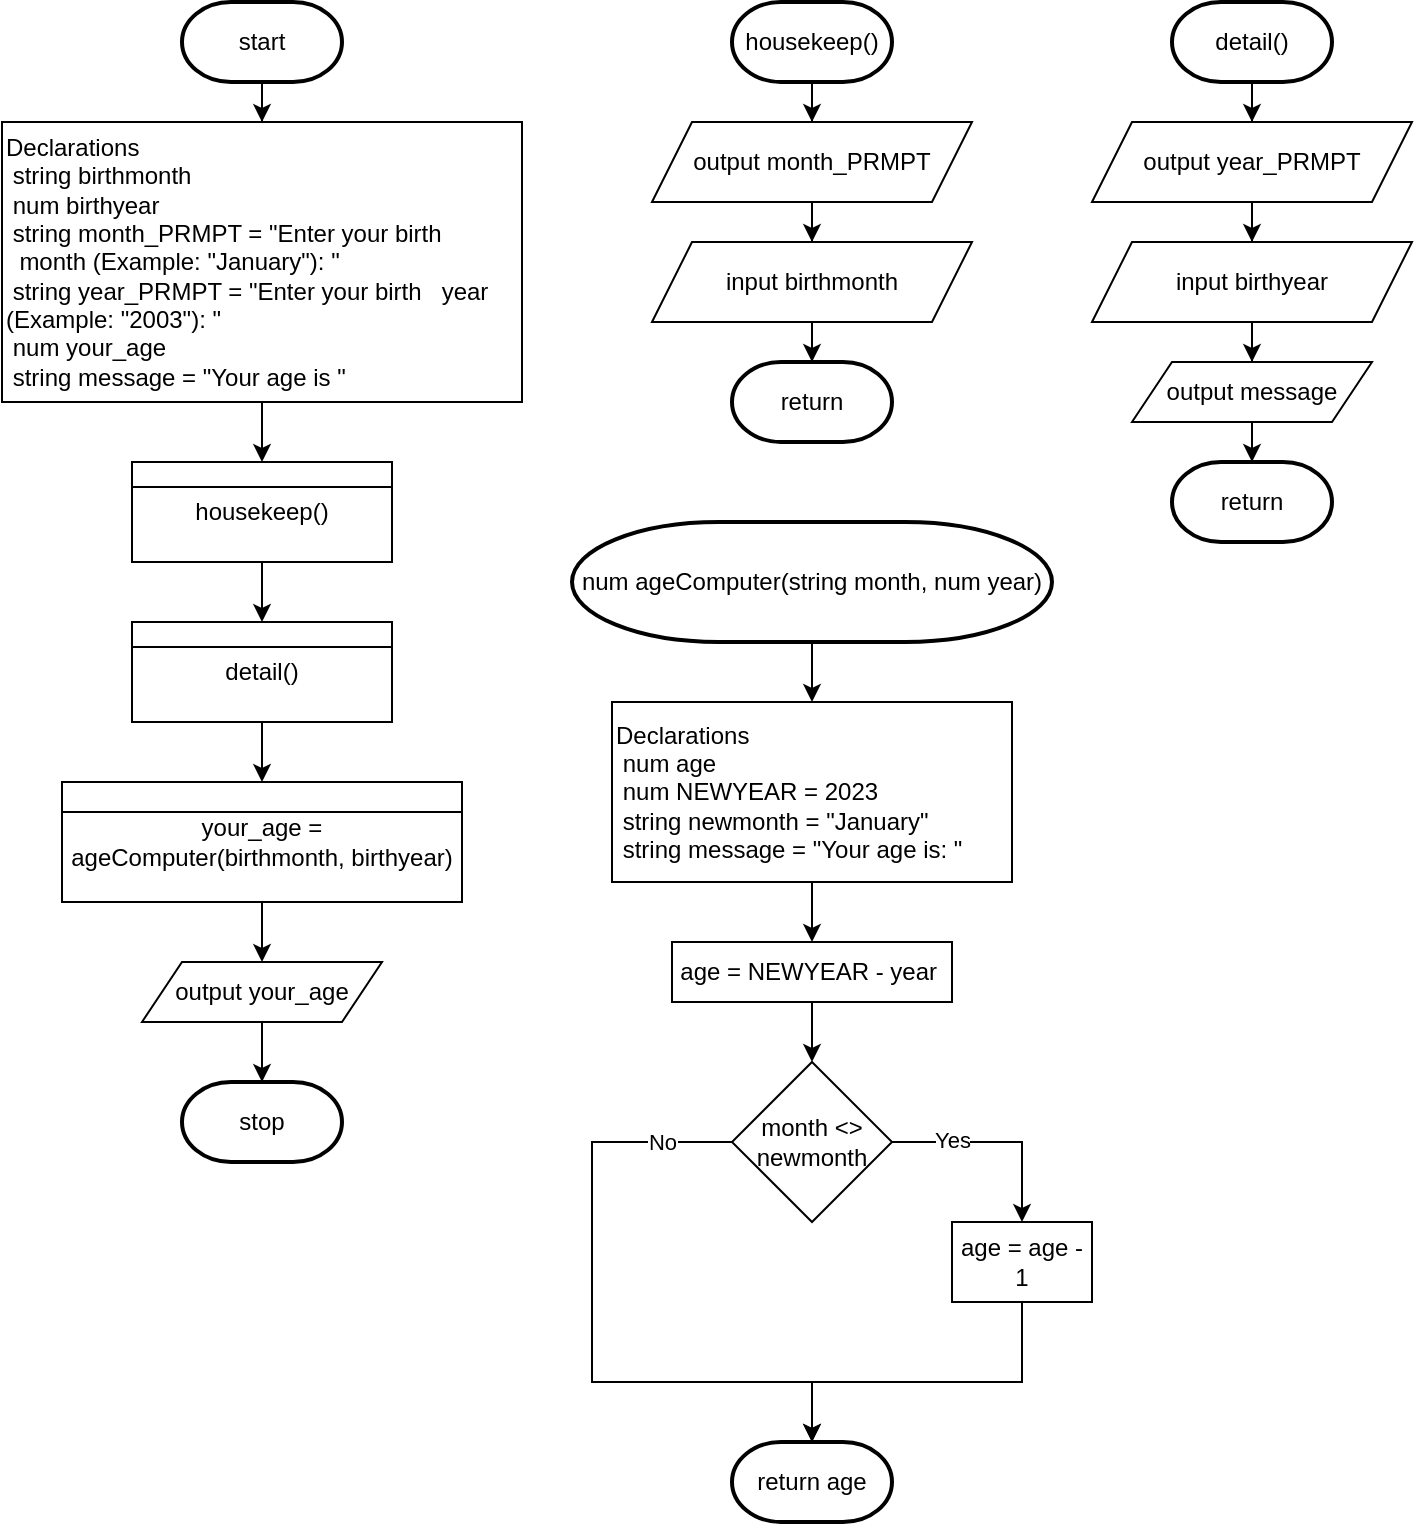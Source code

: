 <mxfile version="20.8.3" type="github">
  <diagram id="bqv9jCOaasBLHF7bT0kU" name="Page-1">
    <mxGraphModel dx="842" dy="439" grid="1" gridSize="10" guides="1" tooltips="1" connect="1" arrows="1" fold="1" page="1" pageScale="1" pageWidth="850" pageHeight="1100" math="0" shadow="0">
      <root>
        <mxCell id="0" />
        <mxCell id="1" parent="0" />
        <mxCell id="BO-Bg9upHGbrOsPfVagr-37" style="edgeStyle=orthogonalEdgeStyle;rounded=0;orthogonalLoop=1;jettySize=auto;html=1;entryX=0.5;entryY=0;entryDx=0;entryDy=0;" edge="1" parent="1" source="jwiF_gWuEXSg3bmq00h_-1" target="jwiF_gWuEXSg3bmq00h_-2">
          <mxGeometry relative="1" as="geometry" />
        </mxCell>
        <mxCell id="jwiF_gWuEXSg3bmq00h_-1" value="start" style="strokeWidth=2;html=1;shape=mxgraph.flowchart.terminator;whiteSpace=wrap;" parent="1" vertex="1">
          <mxGeometry x="135" y="40" width="80" height="40" as="geometry" />
        </mxCell>
        <mxCell id="BO-Bg9upHGbrOsPfVagr-38" style="edgeStyle=orthogonalEdgeStyle;rounded=0;orthogonalLoop=1;jettySize=auto;html=1;entryX=0.5;entryY=0;entryDx=0;entryDy=0;" edge="1" parent="1" source="jwiF_gWuEXSg3bmq00h_-2" target="BO-Bg9upHGbrOsPfVagr-1">
          <mxGeometry relative="1" as="geometry" />
        </mxCell>
        <mxCell id="jwiF_gWuEXSg3bmq00h_-2" value="Declarations&lt;br&gt;&lt;span style=&quot;white-space: pre;&quot;&gt;	&lt;/span&gt;string birthmonth&lt;br&gt;&lt;span style=&quot;white-space: pre;&quot;&gt;	&lt;/span&gt;num birthyear&lt;br&gt;&lt;span style=&quot;white-space: pre;&quot;&gt;	&lt;/span&gt;string month_PRMPT = &quot;Enter your birth &lt;span style=&quot;white-space: pre;&quot;&gt;	&lt;/span&gt;&lt;span style=&quot;white-space: pre;&quot;&gt;	&lt;/span&gt;month (Example: &quot;January&quot;): &quot;&lt;br&gt;&lt;span style=&quot;white-space: pre;&quot;&gt;	&lt;/span&gt;string year_PRMPT = &quot;Enter your birth &lt;span style=&quot;white-space: pre;&quot;&gt;	&lt;/span&gt;&lt;span style=&quot;white-space: pre;&quot;&gt;	&lt;/span&gt;year (Example: &quot;2003&quot;): &quot;&lt;br&gt;&lt;span style=&quot;white-space: pre;&quot;&gt;	&lt;/span&gt;num your_age&lt;br&gt;&lt;span style=&quot;white-space: pre;&quot;&gt;	&lt;/span&gt;string message = &quot;Your age is &quot;" style="rounded=0;whiteSpace=wrap;html=1;align=left;" parent="1" vertex="1">
          <mxGeometry x="45" y="100" width="260" height="140" as="geometry" />
        </mxCell>
        <mxCell id="BO-Bg9upHGbrOsPfVagr-4" value="" style="group" vertex="1" connectable="0" parent="1">
          <mxGeometry x="110" y="270" width="130" height="50" as="geometry" />
        </mxCell>
        <mxCell id="BO-Bg9upHGbrOsPfVagr-1" value="housekeep()" style="rounded=0;whiteSpace=wrap;html=1;" vertex="1" parent="BO-Bg9upHGbrOsPfVagr-4">
          <mxGeometry width="130" height="50" as="geometry" />
        </mxCell>
        <mxCell id="BO-Bg9upHGbrOsPfVagr-2" value="" style="endArrow=none;html=1;rounded=0;" edge="1" parent="BO-Bg9upHGbrOsPfVagr-4">
          <mxGeometry width="50" height="50" relative="1" as="geometry">
            <mxPoint y="12.502" as="sourcePoint" />
            <mxPoint x="130" y="12.502" as="targetPoint" />
          </mxGeometry>
        </mxCell>
        <mxCell id="BO-Bg9upHGbrOsPfVagr-43" style="edgeStyle=orthogonalEdgeStyle;rounded=0;orthogonalLoop=1;jettySize=auto;html=1;entryX=0.5;entryY=0;entryDx=0;entryDy=0;" edge="1" parent="1" source="BO-Bg9upHGbrOsPfVagr-5" target="BO-Bg9upHGbrOsPfVagr-6">
          <mxGeometry relative="1" as="geometry" />
        </mxCell>
        <mxCell id="BO-Bg9upHGbrOsPfVagr-5" value="housekeep()" style="strokeWidth=2;html=1;shape=mxgraph.flowchart.terminator;whiteSpace=wrap;" vertex="1" parent="1">
          <mxGeometry x="410" y="40" width="80" height="40" as="geometry" />
        </mxCell>
        <mxCell id="BO-Bg9upHGbrOsPfVagr-44" style="edgeStyle=orthogonalEdgeStyle;rounded=0;orthogonalLoop=1;jettySize=auto;html=1;entryX=0.5;entryY=0;entryDx=0;entryDy=0;" edge="1" parent="1" source="BO-Bg9upHGbrOsPfVagr-6" target="BO-Bg9upHGbrOsPfVagr-7">
          <mxGeometry relative="1" as="geometry" />
        </mxCell>
        <mxCell id="BO-Bg9upHGbrOsPfVagr-6" value="output month_PRMPT" style="shape=parallelogram;perimeter=parallelogramPerimeter;whiteSpace=wrap;html=1;fixedSize=1;" vertex="1" parent="1">
          <mxGeometry x="370" y="100" width="160" height="40" as="geometry" />
        </mxCell>
        <mxCell id="BO-Bg9upHGbrOsPfVagr-45" style="edgeStyle=orthogonalEdgeStyle;rounded=0;orthogonalLoop=1;jettySize=auto;html=1;entryX=0.5;entryY=0;entryDx=0;entryDy=0;entryPerimeter=0;" edge="1" parent="1" source="BO-Bg9upHGbrOsPfVagr-7" target="BO-Bg9upHGbrOsPfVagr-10">
          <mxGeometry relative="1" as="geometry" />
        </mxCell>
        <mxCell id="BO-Bg9upHGbrOsPfVagr-7" value="input birthmonth" style="shape=parallelogram;perimeter=parallelogramPerimeter;whiteSpace=wrap;html=1;fixedSize=1;" vertex="1" parent="1">
          <mxGeometry x="370" y="160" width="160" height="40" as="geometry" />
        </mxCell>
        <mxCell id="BO-Bg9upHGbrOsPfVagr-48" style="edgeStyle=orthogonalEdgeStyle;rounded=0;orthogonalLoop=1;jettySize=auto;html=1;entryX=0.5;entryY=0;entryDx=0;entryDy=0;" edge="1" parent="1" source="BO-Bg9upHGbrOsPfVagr-8" target="BO-Bg9upHGbrOsPfVagr-9">
          <mxGeometry relative="1" as="geometry" />
        </mxCell>
        <mxCell id="BO-Bg9upHGbrOsPfVagr-8" value="output year_PRMPT" style="shape=parallelogram;perimeter=parallelogramPerimeter;whiteSpace=wrap;html=1;fixedSize=1;" vertex="1" parent="1">
          <mxGeometry x="590" y="100" width="160" height="40" as="geometry" />
        </mxCell>
        <mxCell id="BO-Bg9upHGbrOsPfVagr-63" style="edgeStyle=orthogonalEdgeStyle;rounded=0;orthogonalLoop=1;jettySize=auto;html=1;entryX=0.5;entryY=0;entryDx=0;entryDy=0;" edge="1" parent="1" source="BO-Bg9upHGbrOsPfVagr-9" target="BO-Bg9upHGbrOsPfVagr-33">
          <mxGeometry relative="1" as="geometry" />
        </mxCell>
        <mxCell id="BO-Bg9upHGbrOsPfVagr-9" value="input birthyear" style="shape=parallelogram;perimeter=parallelogramPerimeter;whiteSpace=wrap;html=1;fixedSize=1;" vertex="1" parent="1">
          <mxGeometry x="590" y="160" width="160" height="40" as="geometry" />
        </mxCell>
        <mxCell id="BO-Bg9upHGbrOsPfVagr-10" value="return" style="strokeWidth=2;html=1;shape=mxgraph.flowchart.terminator;whiteSpace=wrap;" vertex="1" parent="1">
          <mxGeometry x="410" y="220" width="80" height="40" as="geometry" />
        </mxCell>
        <mxCell id="BO-Bg9upHGbrOsPfVagr-11" value="" style="group" vertex="1" connectable="0" parent="1">
          <mxGeometry x="110" y="350" width="130" height="50" as="geometry" />
        </mxCell>
        <mxCell id="BO-Bg9upHGbrOsPfVagr-12" value="detail()" style="rounded=0;whiteSpace=wrap;html=1;" vertex="1" parent="BO-Bg9upHGbrOsPfVagr-11">
          <mxGeometry width="130" height="50" as="geometry" />
        </mxCell>
        <mxCell id="BO-Bg9upHGbrOsPfVagr-13" value="" style="endArrow=none;html=1;rounded=0;" edge="1" parent="BO-Bg9upHGbrOsPfVagr-11">
          <mxGeometry width="50" height="50" relative="1" as="geometry">
            <mxPoint y="12.502" as="sourcePoint" />
            <mxPoint x="130" y="12.502" as="targetPoint" />
          </mxGeometry>
        </mxCell>
        <mxCell id="BO-Bg9upHGbrOsPfVagr-46" style="edgeStyle=orthogonalEdgeStyle;rounded=0;orthogonalLoop=1;jettySize=auto;html=1;entryX=0.5;entryY=0;entryDx=0;entryDy=0;" edge="1" parent="1" source="BO-Bg9upHGbrOsPfVagr-14" target="BO-Bg9upHGbrOsPfVagr-8">
          <mxGeometry relative="1" as="geometry" />
        </mxCell>
        <mxCell id="BO-Bg9upHGbrOsPfVagr-14" value="detail()" style="strokeWidth=2;html=1;shape=mxgraph.flowchart.terminator;whiteSpace=wrap;" vertex="1" parent="1">
          <mxGeometry x="630" y="40" width="80" height="40" as="geometry" />
        </mxCell>
        <mxCell id="BO-Bg9upHGbrOsPfVagr-22" value="" style="group" vertex="1" connectable="0" parent="1">
          <mxGeometry x="75" y="430" width="200" height="60" as="geometry" />
        </mxCell>
        <mxCell id="BO-Bg9upHGbrOsPfVagr-23" value="your_age = ageComputer(birthmonth, birthyear)" style="rounded=0;whiteSpace=wrap;html=1;" vertex="1" parent="BO-Bg9upHGbrOsPfVagr-22">
          <mxGeometry width="200" height="60" as="geometry" />
        </mxCell>
        <mxCell id="BO-Bg9upHGbrOsPfVagr-24" value="" style="endArrow=none;html=1;rounded=0;" edge="1" parent="BO-Bg9upHGbrOsPfVagr-22">
          <mxGeometry width="50" height="50" relative="1" as="geometry">
            <mxPoint y="15.002" as="sourcePoint" />
            <mxPoint x="200" y="15.002" as="targetPoint" />
          </mxGeometry>
        </mxCell>
        <mxCell id="BO-Bg9upHGbrOsPfVagr-25" value="return" style="strokeWidth=2;html=1;shape=mxgraph.flowchart.terminator;whiteSpace=wrap;" vertex="1" parent="1">
          <mxGeometry x="630" y="270" width="80" height="40" as="geometry" />
        </mxCell>
        <mxCell id="BO-Bg9upHGbrOsPfVagr-50" style="edgeStyle=orthogonalEdgeStyle;rounded=0;orthogonalLoop=1;jettySize=auto;html=1;entryX=0.5;entryY=0;entryDx=0;entryDy=0;" edge="1" parent="1" source="BO-Bg9upHGbrOsPfVagr-28" target="BO-Bg9upHGbrOsPfVagr-29">
          <mxGeometry relative="1" as="geometry" />
        </mxCell>
        <mxCell id="BO-Bg9upHGbrOsPfVagr-28" value="num ageComputer(string month, num year)" style="strokeWidth=2;html=1;shape=mxgraph.flowchart.terminator;whiteSpace=wrap;" vertex="1" parent="1">
          <mxGeometry x="330" y="300" width="240" height="60" as="geometry" />
        </mxCell>
        <mxCell id="BO-Bg9upHGbrOsPfVagr-51" style="edgeStyle=orthogonalEdgeStyle;rounded=0;orthogonalLoop=1;jettySize=auto;html=1;entryX=0.5;entryY=0;entryDx=0;entryDy=0;" edge="1" parent="1" source="BO-Bg9upHGbrOsPfVagr-29" target="BO-Bg9upHGbrOsPfVagr-30">
          <mxGeometry relative="1" as="geometry" />
        </mxCell>
        <mxCell id="BO-Bg9upHGbrOsPfVagr-29" value="Declarations&lt;br&gt;&lt;span style=&quot;white-space: pre;&quot;&gt;	&lt;/span&gt;num age&lt;br&gt;&lt;span style=&quot;white-space: pre;&quot;&gt;	&lt;/span&gt;num NEWYEAR = 2023&lt;br&gt;&lt;span style=&quot;white-space: pre;&quot;&gt;	&lt;/span&gt;string newmonth = &quot;January&quot;&lt;br&gt;&lt;span style=&quot;white-space: pre;&quot;&gt;	&lt;/span&gt;string message = &quot;Your age is: &quot;" style="rounded=0;whiteSpace=wrap;html=1;align=left;" vertex="1" parent="1">
          <mxGeometry x="350" y="390" width="200" height="90" as="geometry" />
        </mxCell>
        <mxCell id="BO-Bg9upHGbrOsPfVagr-52" style="edgeStyle=orthogonalEdgeStyle;rounded=0;orthogonalLoop=1;jettySize=auto;html=1;entryX=0.5;entryY=0;entryDx=0;entryDy=0;" edge="1" parent="1" source="BO-Bg9upHGbrOsPfVagr-30" target="BO-Bg9upHGbrOsPfVagr-31">
          <mxGeometry relative="1" as="geometry" />
        </mxCell>
        <mxCell id="BO-Bg9upHGbrOsPfVagr-30" value="age = NEWYEAR - year&amp;nbsp;" style="rounded=0;whiteSpace=wrap;html=1;" vertex="1" parent="1">
          <mxGeometry x="380" y="510" width="140" height="30" as="geometry" />
        </mxCell>
        <mxCell id="BO-Bg9upHGbrOsPfVagr-53" style="edgeStyle=orthogonalEdgeStyle;rounded=0;orthogonalLoop=1;jettySize=auto;html=1;entryX=0.5;entryY=0;entryDx=0;entryDy=0;" edge="1" parent="1" source="BO-Bg9upHGbrOsPfVagr-31" target="BO-Bg9upHGbrOsPfVagr-32">
          <mxGeometry relative="1" as="geometry" />
        </mxCell>
        <mxCell id="BO-Bg9upHGbrOsPfVagr-54" value="Yes" style="edgeLabel;html=1;align=center;verticalAlign=middle;resizable=0;points=[];" vertex="1" connectable="0" parent="BO-Bg9upHGbrOsPfVagr-53">
          <mxGeometry x="-0.611" y="1" relative="1" as="geometry">
            <mxPoint x="9" as="offset" />
          </mxGeometry>
        </mxCell>
        <mxCell id="BO-Bg9upHGbrOsPfVagr-65" style="edgeStyle=orthogonalEdgeStyle;rounded=0;orthogonalLoop=1;jettySize=auto;html=1;entryX=0.5;entryY=0;entryDx=0;entryDy=0;" edge="1" parent="1" source="BO-Bg9upHGbrOsPfVagr-31">
          <mxGeometry relative="1" as="geometry">
            <mxPoint x="450" y="760" as="targetPoint" />
            <Array as="points">
              <mxPoint x="340" y="610" />
              <mxPoint x="340" y="730" />
              <mxPoint x="450" y="730" />
            </Array>
          </mxGeometry>
        </mxCell>
        <mxCell id="BO-Bg9upHGbrOsPfVagr-71" value="No" style="edgeLabel;html=1;align=center;verticalAlign=middle;resizable=0;points=[];" vertex="1" connectable="0" parent="BO-Bg9upHGbrOsPfVagr-65">
          <mxGeometry x="-0.723" y="1" relative="1" as="geometry">
            <mxPoint x="10" y="-1" as="offset" />
          </mxGeometry>
        </mxCell>
        <mxCell id="BO-Bg9upHGbrOsPfVagr-31" value="month &amp;lt;&amp;gt; newmonth" style="rhombus;whiteSpace=wrap;html=1;" vertex="1" parent="1">
          <mxGeometry x="410" y="570" width="80" height="80" as="geometry" />
        </mxCell>
        <mxCell id="BO-Bg9upHGbrOsPfVagr-67" style="edgeStyle=orthogonalEdgeStyle;rounded=0;orthogonalLoop=1;jettySize=auto;html=1;" edge="1" parent="1" source="BO-Bg9upHGbrOsPfVagr-32">
          <mxGeometry relative="1" as="geometry">
            <mxPoint x="450" y="760" as="targetPoint" />
            <Array as="points">
              <mxPoint x="555" y="730" />
              <mxPoint x="450" y="730" />
            </Array>
          </mxGeometry>
        </mxCell>
        <mxCell id="BO-Bg9upHGbrOsPfVagr-32" value="age = age - 1" style="rounded=0;whiteSpace=wrap;html=1;" vertex="1" parent="1">
          <mxGeometry x="520" y="650" width="70" height="40" as="geometry" />
        </mxCell>
        <mxCell id="BO-Bg9upHGbrOsPfVagr-64" style="edgeStyle=orthogonalEdgeStyle;rounded=0;orthogonalLoop=1;jettySize=auto;html=1;entryX=0.5;entryY=0;entryDx=0;entryDy=0;entryPerimeter=0;" edge="1" parent="1" source="BO-Bg9upHGbrOsPfVagr-33" target="BO-Bg9upHGbrOsPfVagr-25">
          <mxGeometry relative="1" as="geometry" />
        </mxCell>
        <mxCell id="BO-Bg9upHGbrOsPfVagr-33" value="output message" style="shape=parallelogram;perimeter=parallelogramPerimeter;whiteSpace=wrap;html=1;fixedSize=1;" vertex="1" parent="1">
          <mxGeometry x="610" y="220" width="120" height="30" as="geometry" />
        </mxCell>
        <mxCell id="BO-Bg9upHGbrOsPfVagr-36" value="return age" style="strokeWidth=2;html=1;shape=mxgraph.flowchart.terminator;whiteSpace=wrap;" vertex="1" parent="1">
          <mxGeometry x="410" y="760" width="80" height="40" as="geometry" />
        </mxCell>
        <mxCell id="BO-Bg9upHGbrOsPfVagr-39" style="edgeStyle=orthogonalEdgeStyle;rounded=0;orthogonalLoop=1;jettySize=auto;html=1;entryX=0.5;entryY=0;entryDx=0;entryDy=0;" edge="1" parent="1" source="BO-Bg9upHGbrOsPfVagr-1" target="BO-Bg9upHGbrOsPfVagr-12">
          <mxGeometry relative="1" as="geometry" />
        </mxCell>
        <mxCell id="BO-Bg9upHGbrOsPfVagr-40" style="edgeStyle=orthogonalEdgeStyle;rounded=0;orthogonalLoop=1;jettySize=auto;html=1;entryX=0.5;entryY=0;entryDx=0;entryDy=0;" edge="1" parent="1" source="BO-Bg9upHGbrOsPfVagr-12" target="BO-Bg9upHGbrOsPfVagr-23">
          <mxGeometry relative="1" as="geometry" />
        </mxCell>
        <mxCell id="BO-Bg9upHGbrOsPfVagr-41" value="stop" style="strokeWidth=2;html=1;shape=mxgraph.flowchart.terminator;whiteSpace=wrap;" vertex="1" parent="1">
          <mxGeometry x="135" y="580" width="80" height="40" as="geometry" />
        </mxCell>
        <mxCell id="BO-Bg9upHGbrOsPfVagr-70" style="edgeStyle=orthogonalEdgeStyle;rounded=0;orthogonalLoop=1;jettySize=auto;html=1;entryX=0.5;entryY=0;entryDx=0;entryDy=0;entryPerimeter=0;" edge="1" parent="1" source="BO-Bg9upHGbrOsPfVagr-68" target="BO-Bg9upHGbrOsPfVagr-41">
          <mxGeometry relative="1" as="geometry" />
        </mxCell>
        <mxCell id="BO-Bg9upHGbrOsPfVagr-68" value="output your_age" style="shape=parallelogram;perimeter=parallelogramPerimeter;whiteSpace=wrap;html=1;fixedSize=1;" vertex="1" parent="1">
          <mxGeometry x="115" y="520" width="120" height="30" as="geometry" />
        </mxCell>
        <mxCell id="BO-Bg9upHGbrOsPfVagr-69" style="edgeStyle=orthogonalEdgeStyle;rounded=0;orthogonalLoop=1;jettySize=auto;html=1;entryX=0.5;entryY=0;entryDx=0;entryDy=0;" edge="1" parent="1" source="BO-Bg9upHGbrOsPfVagr-23" target="BO-Bg9upHGbrOsPfVagr-68">
          <mxGeometry relative="1" as="geometry" />
        </mxCell>
      </root>
    </mxGraphModel>
  </diagram>
</mxfile>

